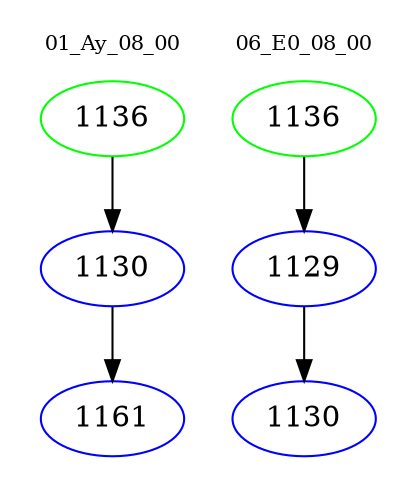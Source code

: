 digraph{
subgraph cluster_0 {
color = white
label = "01_Ay_08_00";
fontsize=10;
T0_1136 [label="1136", color="green"]
T0_1136 -> T0_1130 [color="black"]
T0_1130 [label="1130", color="blue"]
T0_1130 -> T0_1161 [color="black"]
T0_1161 [label="1161", color="blue"]
}
subgraph cluster_1 {
color = white
label = "06_E0_08_00";
fontsize=10;
T1_1136 [label="1136", color="green"]
T1_1136 -> T1_1129 [color="black"]
T1_1129 [label="1129", color="blue"]
T1_1129 -> T1_1130 [color="black"]
T1_1130 [label="1130", color="blue"]
}
}

